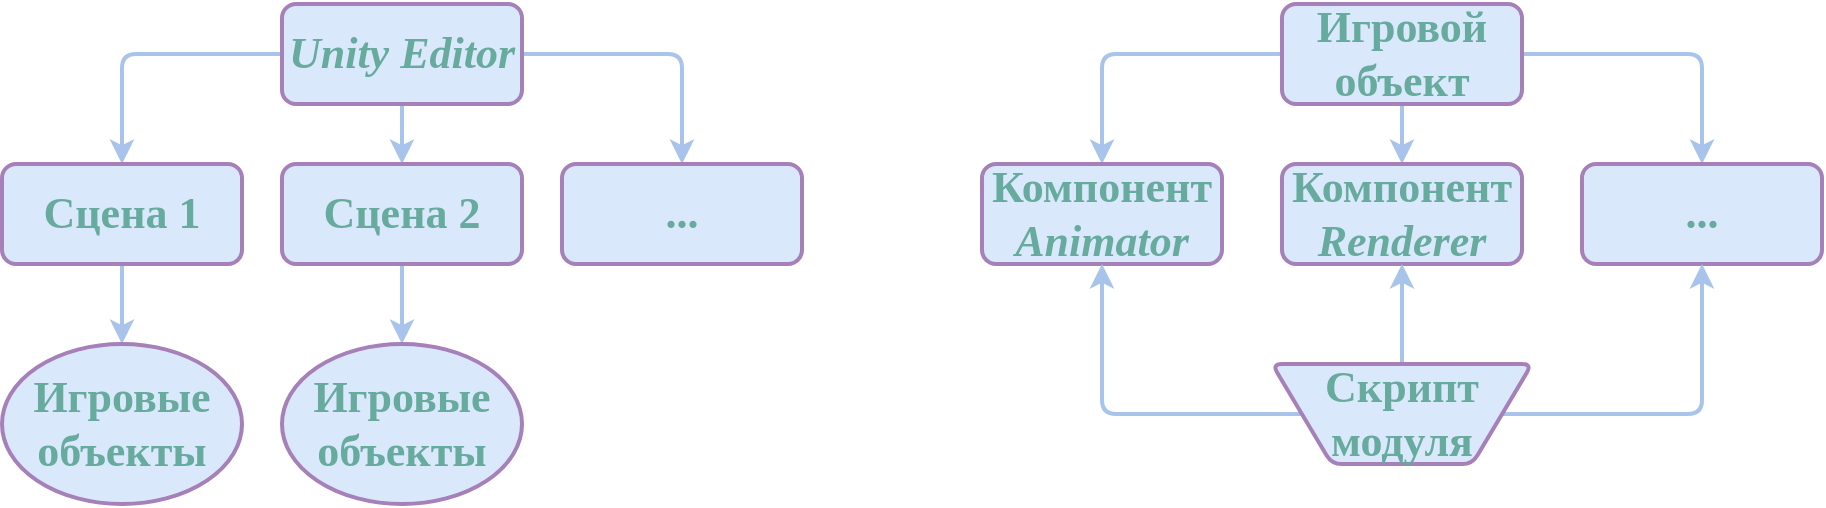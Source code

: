 <mxfile version="24.5.4" type="device">
  <diagram name="Page-1" id="8ce9d11a-91a2-4d17-14d8-a56ed91bf033">
    <mxGraphModel dx="1310" dy="819" grid="1" gridSize="10" guides="1" tooltips="1" connect="1" arrows="1" fold="1" page="1" pageScale="1" pageWidth="1169" pageHeight="827" background="none" math="0" shadow="0">
      <root>
        <mxCell id="0" />
        <mxCell id="1" parent="0" />
        <mxCell id="QQFW_rIL3CMJMXOtpLMC-12" style="edgeStyle=orthogonalEdgeStyle;rounded=1;orthogonalLoop=1;jettySize=auto;html=1;exitX=0;exitY=0.5;exitDx=0;exitDy=0;entryX=0.5;entryY=0;entryDx=0;entryDy=0;strokeColor=#A9C4EB;strokeWidth=2;align=center;verticalAlign=middle;arcSize=14;fontFamily=Times New Roman;fontSize=22;fontColor=#67AB9F;fontStyle=1;labelBackgroundColor=default;endArrow=classic;fillColor=#ffe6cc;" edge="1" parent="1" source="QQFW_rIL3CMJMXOtpLMC-4" target="QQFW_rIL3CMJMXOtpLMC-8">
          <mxGeometry relative="1" as="geometry" />
        </mxCell>
        <mxCell id="QQFW_rIL3CMJMXOtpLMC-13" style="edgeStyle=orthogonalEdgeStyle;rounded=1;orthogonalLoop=1;jettySize=auto;html=1;entryX=0.5;entryY=0;entryDx=0;entryDy=0;strokeColor=#A9C4EB;strokeWidth=2;align=center;verticalAlign=middle;arcSize=14;fontFamily=Times New Roman;fontSize=22;fontColor=#67AB9F;fontStyle=1;labelBackgroundColor=default;endArrow=classic;fillColor=#ffe6cc;" edge="1" parent="1" source="QQFW_rIL3CMJMXOtpLMC-4" target="QQFW_rIL3CMJMXOtpLMC-9">
          <mxGeometry relative="1" as="geometry" />
        </mxCell>
        <mxCell id="QQFW_rIL3CMJMXOtpLMC-14" style="edgeStyle=orthogonalEdgeStyle;rounded=1;orthogonalLoop=1;jettySize=auto;html=1;exitX=1;exitY=0.5;exitDx=0;exitDy=0;entryX=0.5;entryY=0;entryDx=0;entryDy=0;strokeColor=#A9C4EB;strokeWidth=2;align=center;verticalAlign=middle;arcSize=14;fontFamily=Times New Roman;fontSize=22;fontColor=#67AB9F;fontStyle=1;labelBackgroundColor=default;endArrow=classic;fillColor=#ffe6cc;" edge="1" parent="1" source="QQFW_rIL3CMJMXOtpLMC-4" target="QQFW_rIL3CMJMXOtpLMC-10">
          <mxGeometry relative="1" as="geometry" />
        </mxCell>
        <mxCell id="QQFW_rIL3CMJMXOtpLMC-4" value="Unity Editor" style="rounded=1;whiteSpace=wrap;html=1;absoluteArcSize=1;arcSize=14;strokeWidth=2;strokeColor=#A680B8;align=center;verticalAlign=middle;fontFamily=Times New Roman;fontSize=22;fontStyle=3;fillColor=#dae8fc;shadow=0;fontColor=#67AB9F;" vertex="1" parent="1">
          <mxGeometry x="250" y="70" width="120" height="50" as="geometry" />
        </mxCell>
        <mxCell id="QQFW_rIL3CMJMXOtpLMC-17" style="edgeStyle=orthogonalEdgeStyle;rounded=1;orthogonalLoop=1;jettySize=auto;html=1;exitX=0.5;exitY=1;exitDx=0;exitDy=0;entryX=0.5;entryY=0;entryDx=0;entryDy=0;strokeColor=#A9C4EB;strokeWidth=2;align=center;verticalAlign=middle;arcSize=14;fontFamily=Times New Roman;fontSize=22;fontColor=#67AB9F;fontStyle=1;labelBackgroundColor=default;endArrow=classic;fillColor=#ffe6cc;" edge="1" parent="1" source="QQFW_rIL3CMJMXOtpLMC-8" target="QQFW_rIL3CMJMXOtpLMC-16">
          <mxGeometry relative="1" as="geometry" />
        </mxCell>
        <mxCell id="QQFW_rIL3CMJMXOtpLMC-8" value="Сцена 1" style="rounded=1;whiteSpace=wrap;html=1;absoluteArcSize=1;arcSize=14;strokeWidth=2;strokeColor=#A680B8;align=center;verticalAlign=middle;fontFamily=Times New Roman;fontSize=22;fontStyle=1;fillColor=#dae8fc;shadow=0;fontColor=#67AB9F;" vertex="1" parent="1">
          <mxGeometry x="110" y="150" width="120" height="50" as="geometry" />
        </mxCell>
        <mxCell id="QQFW_rIL3CMJMXOtpLMC-24" style="edgeStyle=orthogonalEdgeStyle;rounded=1;orthogonalLoop=1;jettySize=auto;html=1;exitX=0.5;exitY=1;exitDx=0;exitDy=0;entryX=0.5;entryY=0;entryDx=0;entryDy=0;strokeColor=#A9C4EB;strokeWidth=2;align=center;verticalAlign=middle;arcSize=14;fontFamily=Times New Roman;fontSize=22;fontColor=#67AB9F;fontStyle=1;labelBackgroundColor=default;endArrow=classic;fillColor=#ffe6cc;" edge="1" parent="1" source="QQFW_rIL3CMJMXOtpLMC-9" target="QQFW_rIL3CMJMXOtpLMC-23">
          <mxGeometry relative="1" as="geometry" />
        </mxCell>
        <mxCell id="QQFW_rIL3CMJMXOtpLMC-9" value="Сцена 2" style="rounded=1;whiteSpace=wrap;html=1;absoluteArcSize=1;arcSize=14;strokeWidth=2;strokeColor=#A680B8;align=center;verticalAlign=middle;fontFamily=Times New Roman;fontSize=22;fontStyle=1;fillColor=#dae8fc;shadow=0;fontColor=#67AB9F;" vertex="1" parent="1">
          <mxGeometry x="250" y="150" width="120" height="50" as="geometry" />
        </mxCell>
        <mxCell id="QQFW_rIL3CMJMXOtpLMC-10" value="..." style="rounded=1;whiteSpace=wrap;html=1;absoluteArcSize=1;arcSize=14;strokeWidth=2;strokeColor=#A680B8;align=center;verticalAlign=middle;fontFamily=Times New Roman;fontSize=22;fontStyle=1;fillColor=#dae8fc;shadow=0;fontColor=#67AB9F;" vertex="1" parent="1">
          <mxGeometry x="390" y="150" width="120" height="50" as="geometry" />
        </mxCell>
        <mxCell id="QQFW_rIL3CMJMXOtpLMC-16" value="Игровые объекты" style="ellipse;whiteSpace=wrap;html=1;rounded=1;shadow=0;strokeColor=#A680B8;strokeWidth=2;align=center;verticalAlign=middle;arcSize=14;fontFamily=Times New Roman;fontSize=22;fontColor=#67AB9F;fontStyle=1;fillColor=#dae8fc;" vertex="1" parent="1">
          <mxGeometry x="110" y="240" width="120" height="80" as="geometry" />
        </mxCell>
        <mxCell id="QQFW_rIL3CMJMXOtpLMC-25" style="edgeStyle=orthogonalEdgeStyle;rounded=1;orthogonalLoop=1;jettySize=auto;html=1;exitX=0;exitY=0.5;exitDx=0;exitDy=0;entryX=0.5;entryY=0;entryDx=0;entryDy=0;strokeColor=#A9C4EB;strokeWidth=2;align=center;verticalAlign=middle;arcSize=14;fontFamily=Times New Roman;fontSize=22;fontColor=#67AB9F;fontStyle=1;labelBackgroundColor=default;endArrow=classic;fillColor=#ffe6cc;" edge="1" parent="1" source="QQFW_rIL3CMJMXOtpLMC-19" target="QQFW_rIL3CMJMXOtpLMC-20">
          <mxGeometry relative="1" as="geometry" />
        </mxCell>
        <mxCell id="QQFW_rIL3CMJMXOtpLMC-26" style="edgeStyle=orthogonalEdgeStyle;rounded=1;orthogonalLoop=1;jettySize=auto;html=1;exitX=0.5;exitY=1;exitDx=0;exitDy=0;entryX=0.5;entryY=0;entryDx=0;entryDy=0;strokeColor=#A9C4EB;strokeWidth=2;align=center;verticalAlign=middle;arcSize=14;fontFamily=Times New Roman;fontSize=22;fontColor=#67AB9F;fontStyle=1;labelBackgroundColor=default;endArrow=classic;fillColor=#ffe6cc;" edge="1" parent="1" source="QQFW_rIL3CMJMXOtpLMC-19" target="QQFW_rIL3CMJMXOtpLMC-21">
          <mxGeometry relative="1" as="geometry" />
        </mxCell>
        <mxCell id="QQFW_rIL3CMJMXOtpLMC-27" style="edgeStyle=orthogonalEdgeStyle;rounded=1;orthogonalLoop=1;jettySize=auto;html=1;exitX=1;exitY=0.5;exitDx=0;exitDy=0;entryX=0.5;entryY=0;entryDx=0;entryDy=0;strokeColor=#A9C4EB;strokeWidth=2;align=center;verticalAlign=middle;arcSize=14;fontFamily=Times New Roman;fontSize=22;fontColor=#67AB9F;fontStyle=1;labelBackgroundColor=default;endArrow=classic;fillColor=#ffe6cc;" edge="1" parent="1" source="QQFW_rIL3CMJMXOtpLMC-19" target="QQFW_rIL3CMJMXOtpLMC-22">
          <mxGeometry relative="1" as="geometry" />
        </mxCell>
        <mxCell id="QQFW_rIL3CMJMXOtpLMC-19" value="Игровой объект" style="rounded=1;whiteSpace=wrap;html=1;absoluteArcSize=1;arcSize=14;strokeWidth=2;strokeColor=#A680B8;align=center;verticalAlign=middle;fontFamily=Times New Roman;fontSize=22;fontStyle=1;fillColor=#dae8fc;shadow=0;fontColor=#67AB9F;" vertex="1" parent="1">
          <mxGeometry x="750" y="70" width="120" height="50" as="geometry" />
        </mxCell>
        <mxCell id="QQFW_rIL3CMJMXOtpLMC-20" value="Компонент&lt;div&gt;&lt;i&gt;Animator&lt;/i&gt;&lt;/div&gt;" style="rounded=1;whiteSpace=wrap;html=1;absoluteArcSize=1;arcSize=14;strokeWidth=2;strokeColor=#A680B8;align=center;verticalAlign=middle;fontFamily=Times New Roman;fontSize=22;fontStyle=1;fillColor=#dae8fc;shadow=0;fontColor=#67AB9F;" vertex="1" parent="1">
          <mxGeometry x="600" y="150" width="120" height="50" as="geometry" />
        </mxCell>
        <mxCell id="QQFW_rIL3CMJMXOtpLMC-21" value="Компонент&lt;div&gt;&lt;i&gt;Renderer&lt;/i&gt;&lt;/div&gt;" style="rounded=1;whiteSpace=wrap;html=1;absoluteArcSize=1;arcSize=14;strokeWidth=2;strokeColor=#A680B8;align=center;verticalAlign=middle;fontFamily=Times New Roman;fontSize=22;fontStyle=1;fillColor=#dae8fc;shadow=0;fontColor=#67AB9F;" vertex="1" parent="1">
          <mxGeometry x="750" y="150" width="120" height="50" as="geometry" />
        </mxCell>
        <mxCell id="QQFW_rIL3CMJMXOtpLMC-22" value="..." style="rounded=1;whiteSpace=wrap;html=1;absoluteArcSize=1;arcSize=14;strokeWidth=2;strokeColor=#A680B8;align=center;verticalAlign=middle;fontFamily=Times New Roman;fontSize=22;fontStyle=1;fillColor=#dae8fc;shadow=0;fontColor=#67AB9F;" vertex="1" parent="1">
          <mxGeometry x="900" y="150" width="120" height="50" as="geometry" />
        </mxCell>
        <mxCell id="QQFW_rIL3CMJMXOtpLMC-23" value="Игровые объекты" style="ellipse;whiteSpace=wrap;html=1;rounded=1;shadow=0;strokeColor=#A680B8;strokeWidth=2;align=center;verticalAlign=middle;arcSize=14;fontFamily=Times New Roman;fontSize=22;fontColor=#67AB9F;fontStyle=1;fillColor=#dae8fc;" vertex="1" parent="1">
          <mxGeometry x="250" y="240" width="120" height="80" as="geometry" />
        </mxCell>
        <mxCell id="QQFW_rIL3CMJMXOtpLMC-29" style="edgeStyle=orthogonalEdgeStyle;rounded=1;orthogonalLoop=1;jettySize=auto;html=1;exitX=1;exitY=0.5;exitDx=0;exitDy=0;entryX=0.5;entryY=1;entryDx=0;entryDy=0;strokeColor=#A9C4EB;strokeWidth=2;align=center;verticalAlign=middle;arcSize=14;fontFamily=Times New Roman;fontSize=22;fontColor=#67AB9F;fontStyle=1;labelBackgroundColor=default;endArrow=classic;fillColor=#ffe6cc;" edge="1" parent="1" source="QQFW_rIL3CMJMXOtpLMC-28" target="QQFW_rIL3CMJMXOtpLMC-22">
          <mxGeometry relative="1" as="geometry" />
        </mxCell>
        <mxCell id="QQFW_rIL3CMJMXOtpLMC-30" style="edgeStyle=orthogonalEdgeStyle;rounded=1;orthogonalLoop=1;jettySize=auto;html=1;exitX=0;exitY=0.5;exitDx=0;exitDy=0;entryX=0.5;entryY=1;entryDx=0;entryDy=0;strokeColor=#A9C4EB;strokeWidth=2;align=center;verticalAlign=middle;arcSize=14;fontFamily=Times New Roman;fontSize=22;fontColor=#67AB9F;fontStyle=1;labelBackgroundColor=default;endArrow=classic;fillColor=#ffe6cc;" edge="1" parent="1" source="QQFW_rIL3CMJMXOtpLMC-28" target="QQFW_rIL3CMJMXOtpLMC-20">
          <mxGeometry relative="1" as="geometry" />
        </mxCell>
        <mxCell id="QQFW_rIL3CMJMXOtpLMC-31" style="edgeStyle=orthogonalEdgeStyle;rounded=1;orthogonalLoop=1;jettySize=auto;html=1;exitX=0.5;exitY=0;exitDx=0;exitDy=0;entryX=0.5;entryY=1;entryDx=0;entryDy=0;strokeColor=#A9C4EB;strokeWidth=2;align=center;verticalAlign=middle;arcSize=14;fontFamily=Times New Roman;fontSize=22;fontColor=#67AB9F;fontStyle=1;labelBackgroundColor=default;endArrow=classic;fillColor=#ffe6cc;" edge="1" parent="1" source="QQFW_rIL3CMJMXOtpLMC-28" target="QQFW_rIL3CMJMXOtpLMC-21">
          <mxGeometry relative="1" as="geometry" />
        </mxCell>
        <mxCell id="QQFW_rIL3CMJMXOtpLMC-28" value="Скрипт модуля" style="verticalLabelPosition=middle;verticalAlign=middle;html=1;shape=trapezoid;perimeter=trapezoidPerimeter;whiteSpace=wrap;size=0.23;arcSize=10;flipV=1;labelPosition=center;align=center;rounded=1;shadow=0;strokeColor=#A680B8;strokeWidth=2;fontFamily=Times New Roman;fontSize=22;fontColor=#67AB9F;fontStyle=1;fillColor=#dae8fc;" vertex="1" parent="1">
          <mxGeometry x="745" y="250" width="130" height="50" as="geometry" />
        </mxCell>
      </root>
    </mxGraphModel>
  </diagram>
</mxfile>
